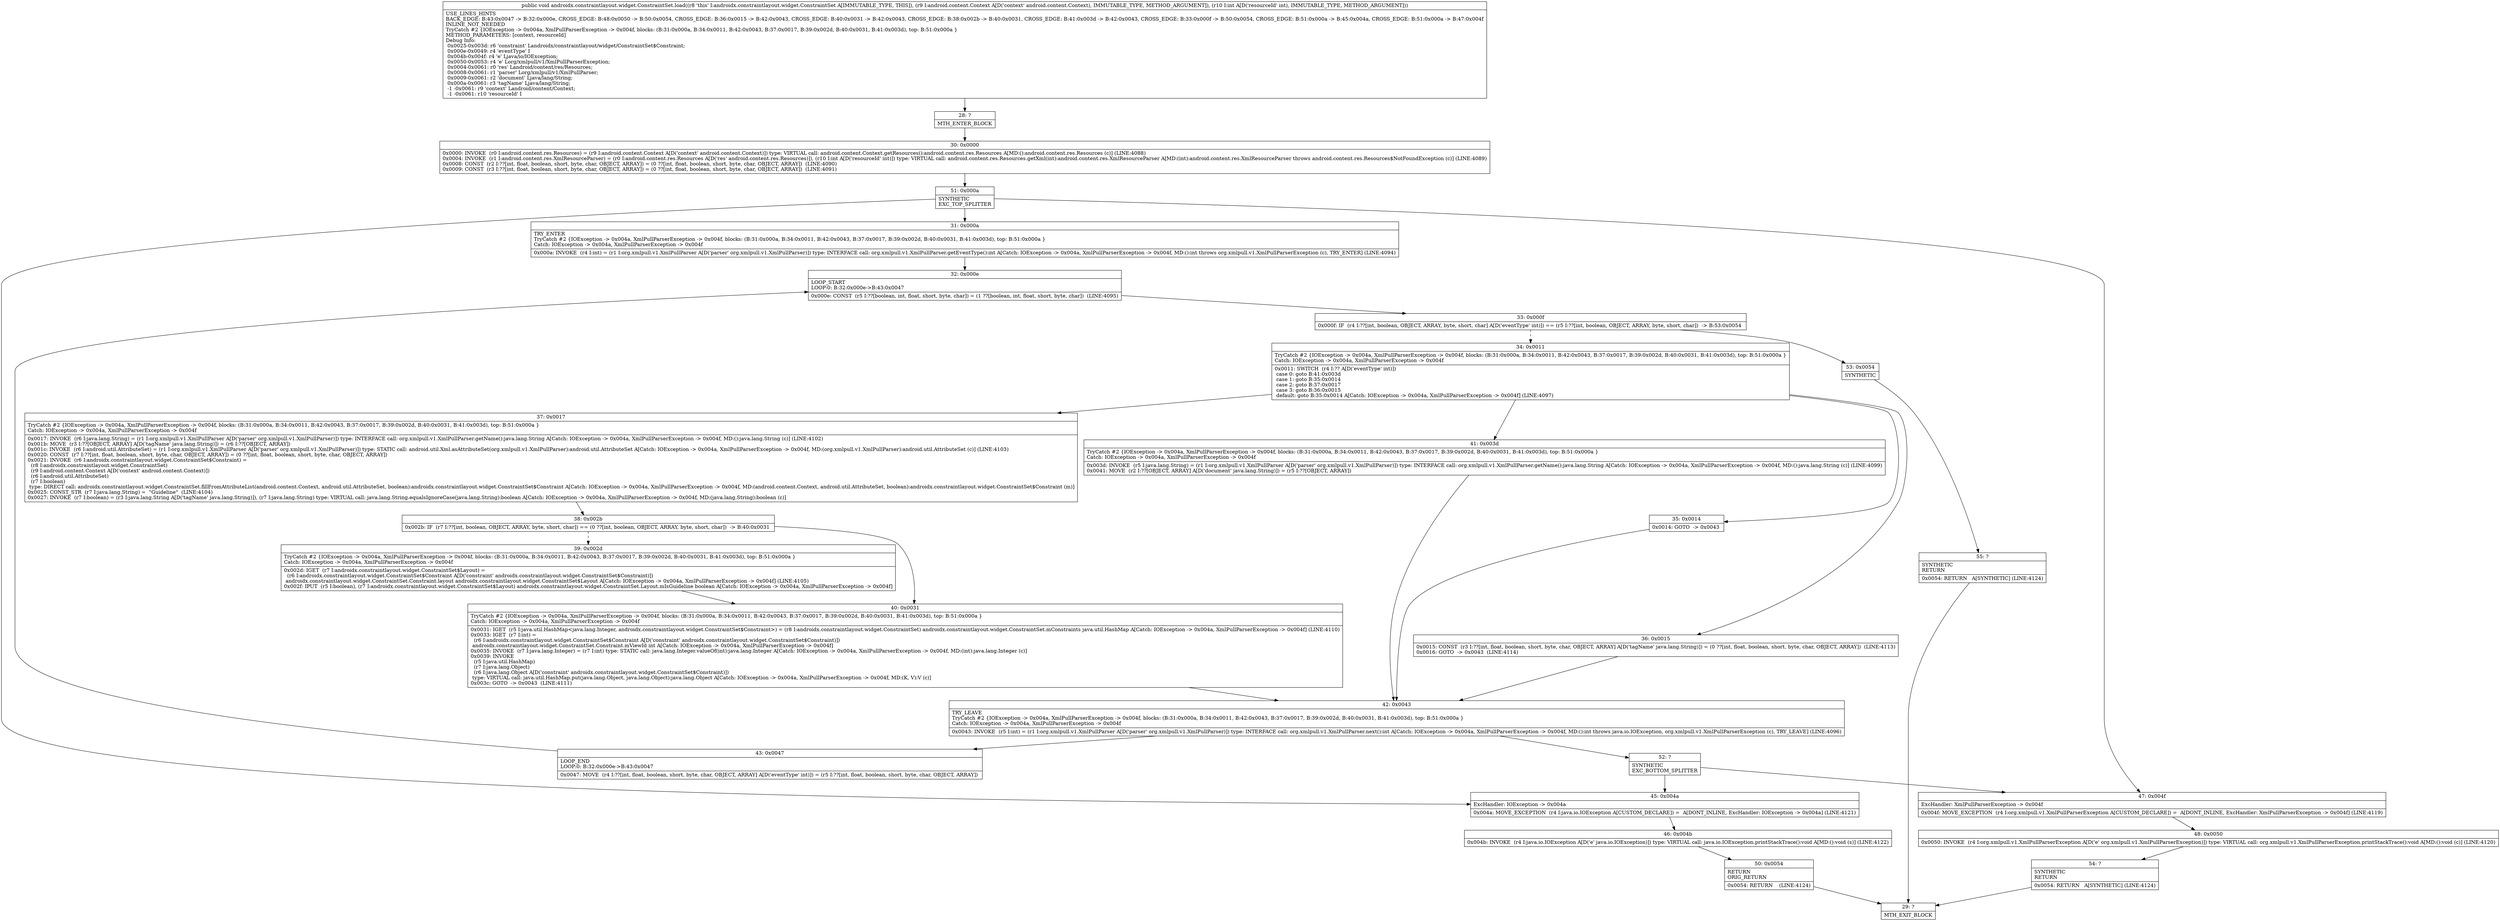 digraph "CFG forandroidx.constraintlayout.widget.ConstraintSet.load(Landroid\/content\/Context;I)V" {
Node_28 [shape=record,label="{28\:\ ?|MTH_ENTER_BLOCK\l}"];
Node_30 [shape=record,label="{30\:\ 0x0000|0x0000: INVOKE  (r0 I:android.content.res.Resources) = (r9 I:android.content.Context A[D('context' android.content.Context)]) type: VIRTUAL call: android.content.Context.getResources():android.content.res.Resources A[MD:():android.content.res.Resources (c)] (LINE:4088)\l0x0004: INVOKE  (r1 I:android.content.res.XmlResourceParser) = (r0 I:android.content.res.Resources A[D('res' android.content.res.Resources)]), (r10 I:int A[D('resourceId' int)]) type: VIRTUAL call: android.content.res.Resources.getXml(int):android.content.res.XmlResourceParser A[MD:(int):android.content.res.XmlResourceParser throws android.content.res.Resources$NotFoundException (c)] (LINE:4089)\l0x0008: CONST  (r2 I:??[int, float, boolean, short, byte, char, OBJECT, ARRAY]) = (0 ??[int, float, boolean, short, byte, char, OBJECT, ARRAY])  (LINE:4090)\l0x0009: CONST  (r3 I:??[int, float, boolean, short, byte, char, OBJECT, ARRAY]) = (0 ??[int, float, boolean, short, byte, char, OBJECT, ARRAY])  (LINE:4091)\l}"];
Node_51 [shape=record,label="{51\:\ 0x000a|SYNTHETIC\lEXC_TOP_SPLITTER\l}"];
Node_31 [shape=record,label="{31\:\ 0x000a|TRY_ENTER\lTryCatch #2 \{IOException \-\> 0x004a, XmlPullParserException \-\> 0x004f, blocks: (B:31:0x000a, B:34:0x0011, B:42:0x0043, B:37:0x0017, B:39:0x002d, B:40:0x0031, B:41:0x003d), top: B:51:0x000a \}\lCatch: IOException \-\> 0x004a, XmlPullParserException \-\> 0x004f\l|0x000a: INVOKE  (r4 I:int) = (r1 I:org.xmlpull.v1.XmlPullParser A[D('parser' org.xmlpull.v1.XmlPullParser)]) type: INTERFACE call: org.xmlpull.v1.XmlPullParser.getEventType():int A[Catch: IOException \-\> 0x004a, XmlPullParserException \-\> 0x004f, MD:():int throws org.xmlpull.v1.XmlPullParserException (c), TRY_ENTER] (LINE:4094)\l}"];
Node_32 [shape=record,label="{32\:\ 0x000e|LOOP_START\lLOOP:0: B:32:0x000e\-\>B:43:0x0047\l|0x000e: CONST  (r5 I:??[boolean, int, float, short, byte, char]) = (1 ??[boolean, int, float, short, byte, char])  (LINE:4095)\l}"];
Node_33 [shape=record,label="{33\:\ 0x000f|0x000f: IF  (r4 I:??[int, boolean, OBJECT, ARRAY, byte, short, char] A[D('eventType' int)]) == (r5 I:??[int, boolean, OBJECT, ARRAY, byte, short, char])  \-\> B:53:0x0054 \l}"];
Node_34 [shape=record,label="{34\:\ 0x0011|TryCatch #2 \{IOException \-\> 0x004a, XmlPullParserException \-\> 0x004f, blocks: (B:31:0x000a, B:34:0x0011, B:42:0x0043, B:37:0x0017, B:39:0x002d, B:40:0x0031, B:41:0x003d), top: B:51:0x000a \}\lCatch: IOException \-\> 0x004a, XmlPullParserException \-\> 0x004f\l|0x0011: SWITCH  (r4 I:?? A[D('eventType' int)])\l case 0: goto B:41:0x003d\l case 1: goto B:35:0x0014\l case 2: goto B:37:0x0017\l case 3: goto B:36:0x0015\l default: goto B:35:0x0014 A[Catch: IOException \-\> 0x004a, XmlPullParserException \-\> 0x004f] (LINE:4097)\l}"];
Node_35 [shape=record,label="{35\:\ 0x0014|0x0014: GOTO  \-\> 0x0043 \l}"];
Node_42 [shape=record,label="{42\:\ 0x0043|TRY_LEAVE\lTryCatch #2 \{IOException \-\> 0x004a, XmlPullParserException \-\> 0x004f, blocks: (B:31:0x000a, B:34:0x0011, B:42:0x0043, B:37:0x0017, B:39:0x002d, B:40:0x0031, B:41:0x003d), top: B:51:0x000a \}\lCatch: IOException \-\> 0x004a, XmlPullParserException \-\> 0x004f\l|0x0043: INVOKE  (r5 I:int) = (r1 I:org.xmlpull.v1.XmlPullParser A[D('parser' org.xmlpull.v1.XmlPullParser)]) type: INTERFACE call: org.xmlpull.v1.XmlPullParser.next():int A[Catch: IOException \-\> 0x004a, XmlPullParserException \-\> 0x004f, MD:():int throws java.io.IOException, org.xmlpull.v1.XmlPullParserException (c), TRY_LEAVE] (LINE:4096)\l}"];
Node_43 [shape=record,label="{43\:\ 0x0047|LOOP_END\lLOOP:0: B:32:0x000e\-\>B:43:0x0047\l|0x0047: MOVE  (r4 I:??[int, float, boolean, short, byte, char, OBJECT, ARRAY] A[D('eventType' int)]) = (r5 I:??[int, float, boolean, short, byte, char, OBJECT, ARRAY]) \l}"];
Node_52 [shape=record,label="{52\:\ ?|SYNTHETIC\lEXC_BOTTOM_SPLITTER\l}"];
Node_36 [shape=record,label="{36\:\ 0x0015|0x0015: CONST  (r3 I:??[int, float, boolean, short, byte, char, OBJECT, ARRAY] A[D('tagName' java.lang.String)]) = (0 ??[int, float, boolean, short, byte, char, OBJECT, ARRAY])  (LINE:4113)\l0x0016: GOTO  \-\> 0x0043  (LINE:4114)\l}"];
Node_37 [shape=record,label="{37\:\ 0x0017|TryCatch #2 \{IOException \-\> 0x004a, XmlPullParserException \-\> 0x004f, blocks: (B:31:0x000a, B:34:0x0011, B:42:0x0043, B:37:0x0017, B:39:0x002d, B:40:0x0031, B:41:0x003d), top: B:51:0x000a \}\lCatch: IOException \-\> 0x004a, XmlPullParserException \-\> 0x004f\l|0x0017: INVOKE  (r6 I:java.lang.String) = (r1 I:org.xmlpull.v1.XmlPullParser A[D('parser' org.xmlpull.v1.XmlPullParser)]) type: INTERFACE call: org.xmlpull.v1.XmlPullParser.getName():java.lang.String A[Catch: IOException \-\> 0x004a, XmlPullParserException \-\> 0x004f, MD:():java.lang.String (c)] (LINE:4102)\l0x001b: MOVE  (r3 I:??[OBJECT, ARRAY] A[D('tagName' java.lang.String)]) = (r6 I:??[OBJECT, ARRAY]) \l0x001c: INVOKE  (r6 I:android.util.AttributeSet) = (r1 I:org.xmlpull.v1.XmlPullParser A[D('parser' org.xmlpull.v1.XmlPullParser)]) type: STATIC call: android.util.Xml.asAttributeSet(org.xmlpull.v1.XmlPullParser):android.util.AttributeSet A[Catch: IOException \-\> 0x004a, XmlPullParserException \-\> 0x004f, MD:(org.xmlpull.v1.XmlPullParser):android.util.AttributeSet (c)] (LINE:4103)\l0x0020: CONST  (r7 I:??[int, float, boolean, short, byte, char, OBJECT, ARRAY]) = (0 ??[int, float, boolean, short, byte, char, OBJECT, ARRAY]) \l0x0021: INVOKE  (r6 I:androidx.constraintlayout.widget.ConstraintSet$Constraint) = \l  (r8 I:androidx.constraintlayout.widget.ConstraintSet)\l  (r9 I:android.content.Context A[D('context' android.content.Context)])\l  (r6 I:android.util.AttributeSet)\l  (r7 I:boolean)\l type: DIRECT call: androidx.constraintlayout.widget.ConstraintSet.fillFromAttributeList(android.content.Context, android.util.AttributeSet, boolean):androidx.constraintlayout.widget.ConstraintSet$Constraint A[Catch: IOException \-\> 0x004a, XmlPullParserException \-\> 0x004f, MD:(android.content.Context, android.util.AttributeSet, boolean):androidx.constraintlayout.widget.ConstraintSet$Constraint (m)]\l0x0025: CONST_STR  (r7 I:java.lang.String) =  \"Guideline\"  (LINE:4104)\l0x0027: INVOKE  (r7 I:boolean) = (r3 I:java.lang.String A[D('tagName' java.lang.String)]), (r7 I:java.lang.String) type: VIRTUAL call: java.lang.String.equalsIgnoreCase(java.lang.String):boolean A[Catch: IOException \-\> 0x004a, XmlPullParserException \-\> 0x004f, MD:(java.lang.String):boolean (c)]\l}"];
Node_38 [shape=record,label="{38\:\ 0x002b|0x002b: IF  (r7 I:??[int, boolean, OBJECT, ARRAY, byte, short, char]) == (0 ??[int, boolean, OBJECT, ARRAY, byte, short, char])  \-\> B:40:0x0031 \l}"];
Node_39 [shape=record,label="{39\:\ 0x002d|TryCatch #2 \{IOException \-\> 0x004a, XmlPullParserException \-\> 0x004f, blocks: (B:31:0x000a, B:34:0x0011, B:42:0x0043, B:37:0x0017, B:39:0x002d, B:40:0x0031, B:41:0x003d), top: B:51:0x000a \}\lCatch: IOException \-\> 0x004a, XmlPullParserException \-\> 0x004f\l|0x002d: IGET  (r7 I:androidx.constraintlayout.widget.ConstraintSet$Layout) = \l  (r6 I:androidx.constraintlayout.widget.ConstraintSet$Constraint A[D('constraint' androidx.constraintlayout.widget.ConstraintSet$Constraint)])\l androidx.constraintlayout.widget.ConstraintSet.Constraint.layout androidx.constraintlayout.widget.ConstraintSet$Layout A[Catch: IOException \-\> 0x004a, XmlPullParserException \-\> 0x004f] (LINE:4105)\l0x002f: IPUT  (r5 I:boolean), (r7 I:androidx.constraintlayout.widget.ConstraintSet$Layout) androidx.constraintlayout.widget.ConstraintSet.Layout.mIsGuideline boolean A[Catch: IOException \-\> 0x004a, XmlPullParserException \-\> 0x004f]\l}"];
Node_40 [shape=record,label="{40\:\ 0x0031|TryCatch #2 \{IOException \-\> 0x004a, XmlPullParserException \-\> 0x004f, blocks: (B:31:0x000a, B:34:0x0011, B:42:0x0043, B:37:0x0017, B:39:0x002d, B:40:0x0031, B:41:0x003d), top: B:51:0x000a \}\lCatch: IOException \-\> 0x004a, XmlPullParserException \-\> 0x004f\l|0x0031: IGET  (r5 I:java.util.HashMap\<java.lang.Integer, androidx.constraintlayout.widget.ConstraintSet$Constraint\>) = (r8 I:androidx.constraintlayout.widget.ConstraintSet) androidx.constraintlayout.widget.ConstraintSet.mConstraints java.util.HashMap A[Catch: IOException \-\> 0x004a, XmlPullParserException \-\> 0x004f] (LINE:4110)\l0x0033: IGET  (r7 I:int) = \l  (r6 I:androidx.constraintlayout.widget.ConstraintSet$Constraint A[D('constraint' androidx.constraintlayout.widget.ConstraintSet$Constraint)])\l androidx.constraintlayout.widget.ConstraintSet.Constraint.mViewId int A[Catch: IOException \-\> 0x004a, XmlPullParserException \-\> 0x004f]\l0x0035: INVOKE  (r7 I:java.lang.Integer) = (r7 I:int) type: STATIC call: java.lang.Integer.valueOf(int):java.lang.Integer A[Catch: IOException \-\> 0x004a, XmlPullParserException \-\> 0x004f, MD:(int):java.lang.Integer (c)]\l0x0039: INVOKE  \l  (r5 I:java.util.HashMap)\l  (r7 I:java.lang.Object)\l  (r6 I:java.lang.Object A[D('constraint' androidx.constraintlayout.widget.ConstraintSet$Constraint)])\l type: VIRTUAL call: java.util.HashMap.put(java.lang.Object, java.lang.Object):java.lang.Object A[Catch: IOException \-\> 0x004a, XmlPullParserException \-\> 0x004f, MD:(K, V):V (c)]\l0x003c: GOTO  \-\> 0x0043  (LINE:4111)\l}"];
Node_41 [shape=record,label="{41\:\ 0x003d|TryCatch #2 \{IOException \-\> 0x004a, XmlPullParserException \-\> 0x004f, blocks: (B:31:0x000a, B:34:0x0011, B:42:0x0043, B:37:0x0017, B:39:0x002d, B:40:0x0031, B:41:0x003d), top: B:51:0x000a \}\lCatch: IOException \-\> 0x004a, XmlPullParserException \-\> 0x004f\l|0x003d: INVOKE  (r5 I:java.lang.String) = (r1 I:org.xmlpull.v1.XmlPullParser A[D('parser' org.xmlpull.v1.XmlPullParser)]) type: INTERFACE call: org.xmlpull.v1.XmlPullParser.getName():java.lang.String A[Catch: IOException \-\> 0x004a, XmlPullParserException \-\> 0x004f, MD:():java.lang.String (c)] (LINE:4099)\l0x0041: MOVE  (r2 I:??[OBJECT, ARRAY] A[D('document' java.lang.String)]) = (r5 I:??[OBJECT, ARRAY]) \l}"];
Node_53 [shape=record,label="{53\:\ 0x0054|SYNTHETIC\l}"];
Node_55 [shape=record,label="{55\:\ ?|SYNTHETIC\lRETURN\l|0x0054: RETURN   A[SYNTHETIC] (LINE:4124)\l}"];
Node_29 [shape=record,label="{29\:\ ?|MTH_EXIT_BLOCK\l}"];
Node_45 [shape=record,label="{45\:\ 0x004a|ExcHandler: IOException \-\> 0x004a\l|0x004a: MOVE_EXCEPTION  (r4 I:java.io.IOException A[CUSTOM_DECLARE]) =  A[DONT_INLINE, ExcHandler: IOException \-\> 0x004a] (LINE:4121)\l}"];
Node_46 [shape=record,label="{46\:\ 0x004b|0x004b: INVOKE  (r4 I:java.io.IOException A[D('e' java.io.IOException)]) type: VIRTUAL call: java.io.IOException.printStackTrace():void A[MD:():void (s)] (LINE:4122)\l}"];
Node_50 [shape=record,label="{50\:\ 0x0054|RETURN\lORIG_RETURN\l|0x0054: RETURN    (LINE:4124)\l}"];
Node_47 [shape=record,label="{47\:\ 0x004f|ExcHandler: XmlPullParserException \-\> 0x004f\l|0x004f: MOVE_EXCEPTION  (r4 I:org.xmlpull.v1.XmlPullParserException A[CUSTOM_DECLARE]) =  A[DONT_INLINE, ExcHandler: XmlPullParserException \-\> 0x004f] (LINE:4119)\l}"];
Node_48 [shape=record,label="{48\:\ 0x0050|0x0050: INVOKE  (r4 I:org.xmlpull.v1.XmlPullParserException A[D('e' org.xmlpull.v1.XmlPullParserException)]) type: VIRTUAL call: org.xmlpull.v1.XmlPullParserException.printStackTrace():void A[MD:():void (c)] (LINE:4120)\l}"];
Node_54 [shape=record,label="{54\:\ ?|SYNTHETIC\lRETURN\l|0x0054: RETURN   A[SYNTHETIC] (LINE:4124)\l}"];
MethodNode[shape=record,label="{public void androidx.constraintlayout.widget.ConstraintSet.load((r8 'this' I:androidx.constraintlayout.widget.ConstraintSet A[IMMUTABLE_TYPE, THIS]), (r9 I:android.content.Context A[D('context' android.content.Context), IMMUTABLE_TYPE, METHOD_ARGUMENT]), (r10 I:int A[D('resourceId' int), IMMUTABLE_TYPE, METHOD_ARGUMENT]))  | USE_LINES_HINTS\lBACK_EDGE: B:43:0x0047 \-\> B:32:0x000e, CROSS_EDGE: B:48:0x0050 \-\> B:50:0x0054, CROSS_EDGE: B:36:0x0015 \-\> B:42:0x0043, CROSS_EDGE: B:40:0x0031 \-\> B:42:0x0043, CROSS_EDGE: B:38:0x002b \-\> B:40:0x0031, CROSS_EDGE: B:41:0x003d \-\> B:42:0x0043, CROSS_EDGE: B:33:0x000f \-\> B:50:0x0054, CROSS_EDGE: B:51:0x000a \-\> B:45:0x004a, CROSS_EDGE: B:51:0x000a \-\> B:47:0x004f\lINLINE_NOT_NEEDED\lTryCatch #2 \{IOException \-\> 0x004a, XmlPullParserException \-\> 0x004f, blocks: (B:31:0x000a, B:34:0x0011, B:42:0x0043, B:37:0x0017, B:39:0x002d, B:40:0x0031, B:41:0x003d), top: B:51:0x000a \}\lMETHOD_PARAMETERS: [context, resourceId]\lDebug Info:\l  0x0025\-0x003d: r6 'constraint' Landroidx\/constraintlayout\/widget\/ConstraintSet$Constraint;\l  0x000e\-0x0049: r4 'eventType' I\l  0x004b\-0x004f: r4 'e' Ljava\/io\/IOException;\l  0x0050\-0x0053: r4 'e' Lorg\/xmlpull\/v1\/XmlPullParserException;\l  0x0004\-0x0061: r0 'res' Landroid\/content\/res\/Resources;\l  0x0008\-0x0061: r1 'parser' Lorg\/xmlpull\/v1\/XmlPullParser;\l  0x0009\-0x0061: r2 'document' Ljava\/lang\/String;\l  0x000a\-0x0061: r3 'tagName' Ljava\/lang\/String;\l  \-1 \-0x0061: r9 'context' Landroid\/content\/Context;\l  \-1 \-0x0061: r10 'resourceId' I\l}"];
MethodNode -> Node_28;Node_28 -> Node_30;
Node_30 -> Node_51;
Node_51 -> Node_31;
Node_51 -> Node_45;
Node_51 -> Node_47;
Node_31 -> Node_32;
Node_32 -> Node_33;
Node_33 -> Node_34[style=dashed];
Node_33 -> Node_53;
Node_34 -> Node_35;
Node_34 -> Node_36;
Node_34 -> Node_37;
Node_34 -> Node_41;
Node_35 -> Node_42;
Node_42 -> Node_43;
Node_42 -> Node_52;
Node_43 -> Node_32;
Node_52 -> Node_45;
Node_52 -> Node_47;
Node_36 -> Node_42;
Node_37 -> Node_38;
Node_38 -> Node_39[style=dashed];
Node_38 -> Node_40;
Node_39 -> Node_40;
Node_40 -> Node_42;
Node_41 -> Node_42;
Node_53 -> Node_55;
Node_55 -> Node_29;
Node_45 -> Node_46;
Node_46 -> Node_50;
Node_50 -> Node_29;
Node_47 -> Node_48;
Node_48 -> Node_54;
Node_54 -> Node_29;
}

